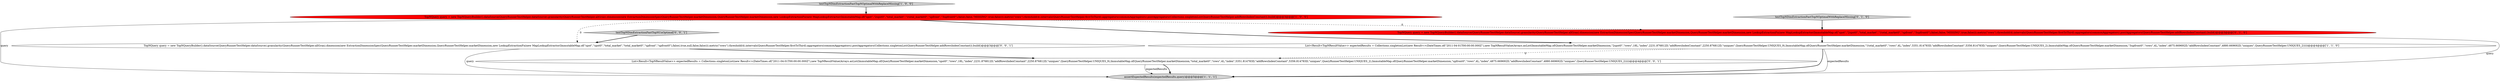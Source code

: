 digraph {
0 [style = filled, label = "assertExpectedResults(expectedResults,query)@@@5@@@['1', '1', '1']", fillcolor = lightgray, shape = ellipse image = "AAA0AAABBB1BBB"];
4 [style = filled, label = "TopNQuery query = new TopNQueryBuilder().dataSource(QueryRunnerTestHelper.dataSource).granularity(QueryRunnerTestHelper.allGran).dimension(new ExtractionDimensionSpec(QueryRunnerTestHelper.marketDimension,QueryRunnerTestHelper.marketDimension,new LookupExtractionFn(new MapLookupExtractor(ImmutableMap.of(\"spot\",\"2spot0\",\"total_market\",\"1total_market0\",\"upfront\",\"3upfront0\"),false),false,\"MISSING\",true,false))).metric(\"rows\").threshold(4).intervals(QueryRunnerTestHelper.firstToThird).aggregators(commonAggregators).postAggregators(QueryRunnerTestHelper.addRowsIndexConstant).build()@@@3@@@['0', '1', '0']", fillcolor = red, shape = ellipse image = "AAA1AAABBB2BBB"];
3 [style = filled, label = "testTopNDimExtractionFastTopNOptimalWithReplaceMissing['1', '0', '0']", fillcolor = lightgray, shape = diamond image = "AAA0AAABBB1BBB"];
6 [style = filled, label = "List<Result<TopNResultValue>> expectedResults = Collections.singletonList(new Result<>(DateTimes.of(\"2011-04-01T00:00:00.000Z\"),new TopNResultValue(Arrays.asList(ImmutableMap.of(QueryRunnerTestHelper.marketDimension,\"spot0\",\"rows\",18L,\"index\",2231.876812D,\"addRowsIndexConstant\",2250.876812D,\"uniques\",QueryRunnerTestHelper.UNIQUES_9),ImmutableMap.of(QueryRunnerTestHelper.marketDimension,\"total_market0\",\"rows\",4L,\"index\",5351.814783D,\"addRowsIndexConstant\",5356.814783D,\"uniques\",QueryRunnerTestHelper.UNIQUES_2),ImmutableMap.of(QueryRunnerTestHelper.marketDimension,\"upfront0\",\"rows\",4L,\"index\",4875.669692D,\"addRowsIndexConstant\",4880.669692D,\"uniques\",QueryRunnerTestHelper.UNIQUES_2)))))@@@4@@@['0', '0', '1']", fillcolor = white, shape = ellipse image = "AAA0AAABBB3BBB"];
1 [style = filled, label = "TopNQuery query = new TopNQueryBuilder().dataSource(QueryRunnerTestHelper.dataSource).granularity(QueryRunnerTestHelper.allGran).dimension(new ExtractionDimensionSpec(QueryRunnerTestHelper.marketDimension,QueryRunnerTestHelper.marketDimension,new LookupExtractionFn(new MapLookupExtractor(ImmutableMap.of(\"spot\",\"2spot0\",\"total_market\",\"1total_market0\",\"upfront\",\"3upfront0\"),false),false,\"MISSING\",true,false))).metric(\"rows\").threshold(4).intervals(QueryRunnerTestHelper.firstToThird).aggregators(commonAggregators).postAggregators(Collections.singletonList(QueryRunnerTestHelper.addRowsIndexConstant)).build()@@@3@@@['1', '0', '0']", fillcolor = red, shape = ellipse image = "AAA1AAABBB1BBB"];
5 [style = filled, label = "testTopNDimExtractionFastTopNOptimalWithReplaceMissing['0', '1', '0']", fillcolor = lightgray, shape = diamond image = "AAA0AAABBB2BBB"];
8 [style = filled, label = "TopNQuery query = new TopNQueryBuilder().dataSource(QueryRunnerTestHelper.dataSource).granularity(QueryRunnerTestHelper.allGran).dimension(new ExtractionDimensionSpec(QueryRunnerTestHelper.marketDimension,QueryRunnerTestHelper.marketDimension,new LookupExtractionFn(new MapLookupExtractor(ImmutableMap.of(\"spot\",\"spot0\",\"total_market\",\"total_market0\",\"upfront\",\"upfront0\"),false),true,null,false,false))).metric(\"rows\").threshold(4).intervals(QueryRunnerTestHelper.firstToThird).aggregators(commonAggregators).postAggregators(Collections.singletonList(QueryRunnerTestHelper.addRowsIndexConstant)).build()@@@3@@@['0', '0', '1']", fillcolor = white, shape = ellipse image = "AAA0AAABBB3BBB"];
7 [style = filled, label = "testTopNDimExtractionFastTopNUnOptimal['0', '0', '1']", fillcolor = lightgray, shape = diamond image = "AAA0AAABBB3BBB"];
2 [style = filled, label = "List<Result<TopNResultValue>> expectedResults = Collections.singletonList(new Result<>(DateTimes.of(\"2011-04-01T00:00:00.000Z\"),new TopNResultValue(Arrays.asList(ImmutableMap.of(QueryRunnerTestHelper.marketDimension,\"2spot0\",\"rows\",18L,\"index\",2231.876812D,\"addRowsIndexConstant\",2250.876812D,\"uniques\",QueryRunnerTestHelper.UNIQUES_9),ImmutableMap.of(QueryRunnerTestHelper.marketDimension,\"1total_market0\",\"rows\",4L,\"index\",5351.814783D,\"addRowsIndexConstant\",5356.814783D,\"uniques\",QueryRunnerTestHelper.UNIQUES_2),ImmutableMap.of(QueryRunnerTestHelper.marketDimension,\"3upfront0\",\"rows\",4L,\"index\",4875.669692D,\"addRowsIndexConstant\",4880.669692D,\"uniques\",QueryRunnerTestHelper.UNIQUES_2)))))@@@4@@@['1', '1', '0']", fillcolor = white, shape = ellipse image = "AAA0AAABBB1BBB"];
1->4 [style = dashed, label="0"];
2->0 [style = solid, label="expectedResults"];
1->8 [style = dashed, label="0"];
8->0 [style = solid, label="query"];
1->2 [style = bold, label=""];
2->0 [style = bold, label=""];
8->6 [style = bold, label=""];
6->0 [style = bold, label=""];
4->2 [style = bold, label=""];
4->0 [style = solid, label="query"];
3->1 [style = bold, label=""];
7->8 [style = bold, label=""];
1->0 [style = solid, label="query"];
6->0 [style = solid, label="expectedResults"];
5->4 [style = bold, label=""];
2->6 [style = dashed, label="0"];
}

